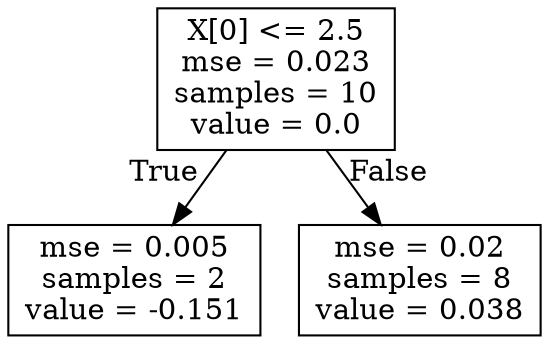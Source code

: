 digraph Tree {
node [shape=box] ;
0 [label="X[0] <= 2.5\nmse = 0.023\nsamples = 10\nvalue = 0.0"] ;
1 [label="mse = 0.005\nsamples = 2\nvalue = -0.151"] ;
0 -> 1 [labeldistance=2.5, labelangle=45, headlabel="True"] ;
2 [label="mse = 0.02\nsamples = 8\nvalue = 0.038"] ;
0 -> 2 [labeldistance=2.5, labelangle=-45, headlabel="False"] ;
}